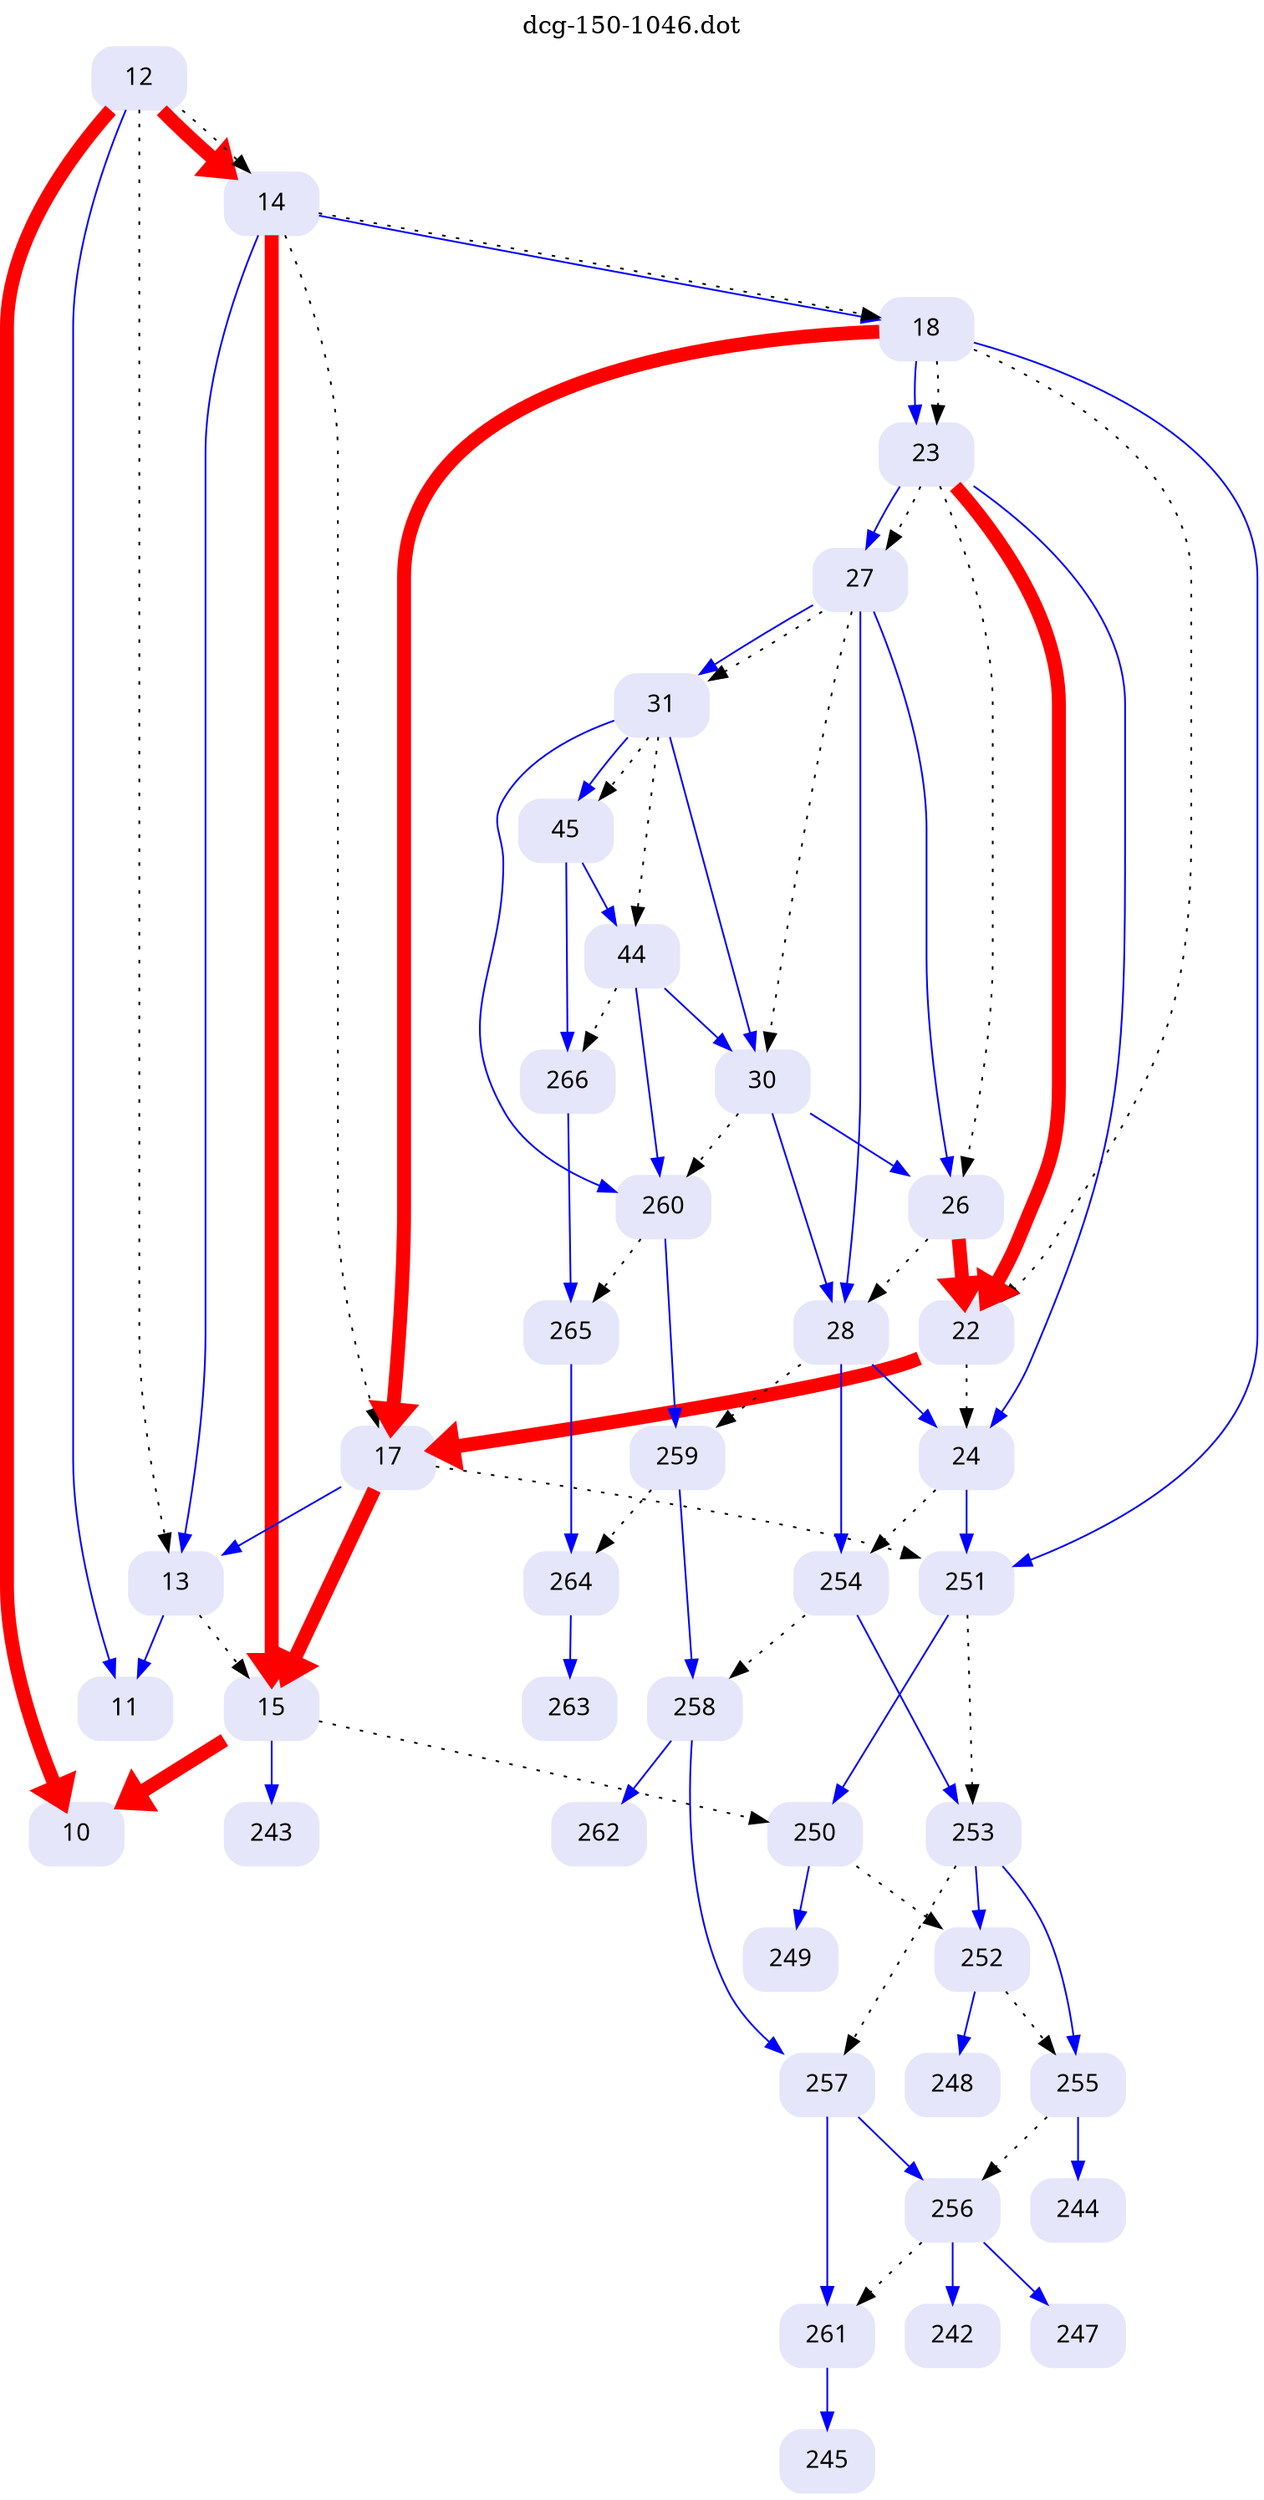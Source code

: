 digraph dcg_150 {
  labelloc="t";
  label="dcg-150-1046.dot";
  node [fontname="sans-serif"];
  node [shape=box style="rounded,filled"];
  n12 [label="12" color=lavender];
  n12 -> n11 [color=blue penwidth=1];
  n12 -> n10 [color=red penwidth=8];
  n12 -> n14 [color=red penwidth=8];
  n12 -> n13 [style=dotted,label=""];
  n12 -> n14 [style=dotted,label=""];
  n14 [label="14" color=lavender];
  n14 -> n13 [color=blue penwidth=1];
  n14 -> n15 [color=red penwidth=8];
  n14 -> n18 [color=blue penwidth=1];
  n14 -> n17 [style=dotted,label=""];
  n14 -> n18 [style=dotted,label=""];
  n18 [label="18" color=lavender];
  n18 -> n17 [color=red penwidth=8];
  n18 -> n251 [color=blue penwidth=1];
  n18 -> n23 [color=blue penwidth=1];
  n18 -> n22 [style=dotted,label=""];
  n18 -> n23 [style=dotted,label=""];
  n23 [label="23" color=lavender];
  n23 -> n22 [color=red penwidth=8];
  n23 -> n24 [color=blue penwidth=1];
  n23 -> n27 [color=blue penwidth=1];
  n23 -> n26 [style=dotted,label=""];
  n23 -> n27 [style=dotted,label=""];
  n27 [label="27" color=lavender];
  n27 -> n26 [color=blue penwidth=1];
  n27 -> n28 [color=blue penwidth=1];
  n27 -> n31 [color=blue penwidth=1];
  n27 -> n30 [style=dotted,label=""];
  n27 -> n31 [style=dotted,label=""];
  n31 [label="31" color=lavender];
  n31 -> n30 [color=blue penwidth=1];
  n31 -> n260 [color=blue penwidth=1];
  n31 -> n45 [color=blue penwidth=1];
  n31 -> n44 [style=dotted,label=""];
  n31 -> n45 [style=dotted,label=""];
  n45 [label="45" color=lavender];
  n45 -> n44 [color=blue penwidth=1];
  n45 -> n266 [color=blue penwidth=1];
  n266 [label="266" color=lavender];
  n266 -> n265 [color=blue penwidth=1];
  n265 [label="265" color=lavender];
  n265 -> n264 [color=blue penwidth=1];
  n264 [label="264" color=lavender];
  n264 -> n263 [color=blue penwidth=1];
  n263 [label="263" color=lavender];
  n44 [label="44" color=lavender];
  n44 -> n30 [color=blue penwidth=1];
  n44 -> n260 [color=blue penwidth=1];
  n44 -> n266 [style=dotted,label=""];
  n260 [label="260" color=lavender];
  n260 -> n259 [color=blue penwidth=1];
  n260 -> n265 [style=dotted,label=""];
  n259 [label="259" color=lavender];
  n259 -> n258 [color=blue penwidth=1];
  n259 -> n264 [style=dotted,label=""];
  n258 [label="258" color=lavender];
  n258 -> n257 [color=blue penwidth=1];
  n258 -> n262 [color=blue penwidth=1];
  n262 [label="262" color=lavender];
  n257 [label="257" color=lavender];
  n257 -> n256 [color=blue penwidth=1];
  n257 -> n261 [color=blue penwidth=1];
  n261 [label="261" color=lavender];
  n261 -> n245 [color=blue penwidth=1];
  n245 [label="245" color=lavender];
  n256 [label="256" color=lavender];
  n256 -> n247 [color=blue penwidth=1];
  n256 -> n242 [color=blue penwidth=1];
  n256 -> n261 [style=dotted,label=""];
  n242 [label="242" color=lavender];
  n247 [label="247" color=lavender];
  n30 [label="30" color=lavender];
  n30 -> n26 [color=blue penwidth=1];
  n30 -> n28 [color=blue penwidth=1];
  n30 -> n260 [style=dotted,label=""];
  n28 [label="28" color=lavender];
  n28 -> n24 [color=blue penwidth=1];
  n28 -> n254 [color=blue penwidth=1];
  n28 -> n259 [style=dotted,label=""];
  n254 [label="254" color=lavender];
  n254 -> n253 [color=blue penwidth=1];
  n254 -> n258 [style=dotted,label=""];
  n253 [label="253" color=lavender];
  n253 -> n252 [color=blue penwidth=1];
  n253 -> n255 [color=blue penwidth=1];
  n253 -> n257 [style=dotted,label=""];
  n255 [label="255" color=lavender];
  n255 -> n244 [color=blue penwidth=1];
  n255 -> n256 [style=dotted,label=""];
  n244 [label="244" color=lavender];
  n252 [label="252" color=lavender];
  n252 -> n248 [color=blue penwidth=1];
  n252 -> n255 [style=dotted,label=""];
  n248 [label="248" color=lavender];
  n24 [label="24" color=lavender];
  n24 -> n251 [color=blue penwidth=1];
  n24 -> n254 [style=dotted,label=""];
  n251 [label="251" color=lavender];
  n251 -> n250 [color=blue penwidth=1];
  n251 -> n253 [style=dotted,label=""];
  n250 [label="250" color=lavender];
  n250 -> n249 [color=blue penwidth=1];
  n250 -> n252 [style=dotted,label=""];
  n249 [label="249" color=lavender];
  n26 [label="26" color=lavender];
  n26 -> n22 [color=red penwidth=8];
  n26 -> n28 [style=dotted,label=""];
  n22 [label="22" color=lavender];
  n22 -> n17 [color=red penwidth=8];
  n22 -> n24 [style=dotted,label=""];
  n17 [label="17" color=lavender];
  n17 -> n13 [color=blue penwidth=1];
  n17 -> n15 [color=red penwidth=8];
  n17 -> n251 [style=dotted,label=""];
  n15 [label="15" color=lavender];
  n15 -> n10 [color=red penwidth=8];
  n15 -> n243 [color=blue penwidth=1];
  n15 -> n250 [style=dotted,label=""];
  n243 [label="243" color=lavender];
  n10 [label="10" color=lavender];
  n13 [label="13" color=lavender];
  n13 -> n11 [color=blue penwidth=1];
  n13 -> n15 [style=dotted,label=""];
  n11 [label="11" color=lavender];
}
